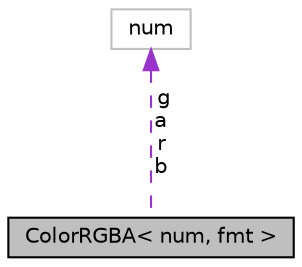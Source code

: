 digraph "ColorRGBA&lt; num, fmt &gt;"
{
 // INTERACTIVE_SVG=YES
  edge [fontname="Helvetica",fontsize="10",labelfontname="Helvetica",labelfontsize="10"];
  node [fontname="Helvetica",fontsize="10",shape=record];
  Node1 [label="ColorRGBA\< num, fmt \>",height=0.2,width=0.4,color="black", fillcolor="grey75", style="filled", fontcolor="black"];
  Node2 -> Node1 [dir="back",color="darkorchid3",fontsize="10",style="dashed",label=" g\na\nr\nb" ,fontname="Helvetica"];
  Node2 [label="num",height=0.2,width=0.4,color="grey75", fillcolor="white", style="filled"];
}
